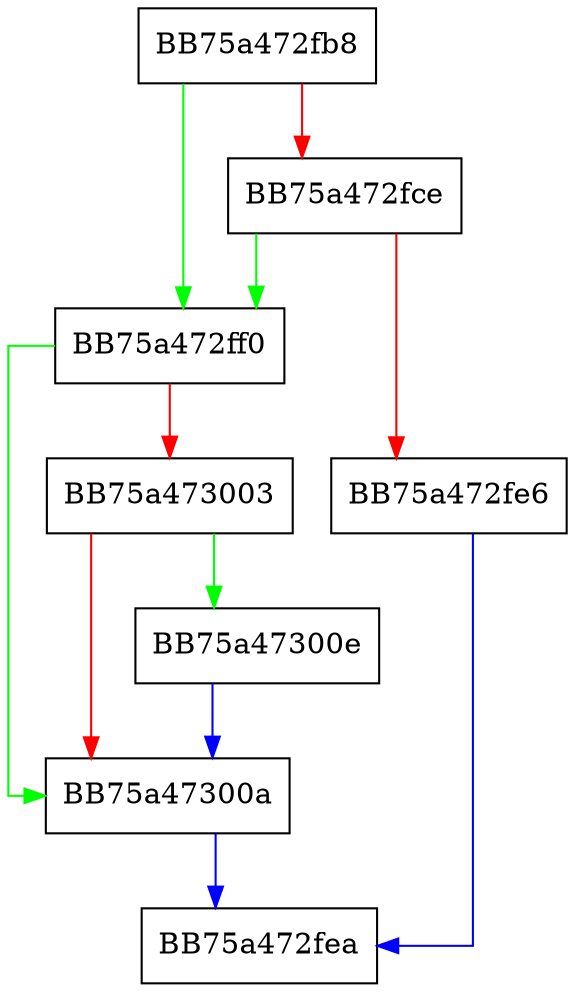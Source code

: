 digraph vdll_get_export_va_by_ordinal {
  node [shape="box"];
  graph [splines=ortho];
  BB75a472fb8 -> BB75a472ff0 [color="green"];
  BB75a472fb8 -> BB75a472fce [color="red"];
  BB75a472fce -> BB75a472ff0 [color="green"];
  BB75a472fce -> BB75a472fe6 [color="red"];
  BB75a472fe6 -> BB75a472fea [color="blue"];
  BB75a472ff0 -> BB75a47300a [color="green"];
  BB75a472ff0 -> BB75a473003 [color="red"];
  BB75a473003 -> BB75a47300e [color="green"];
  BB75a473003 -> BB75a47300a [color="red"];
  BB75a47300a -> BB75a472fea [color="blue"];
  BB75a47300e -> BB75a47300a [color="blue"];
}